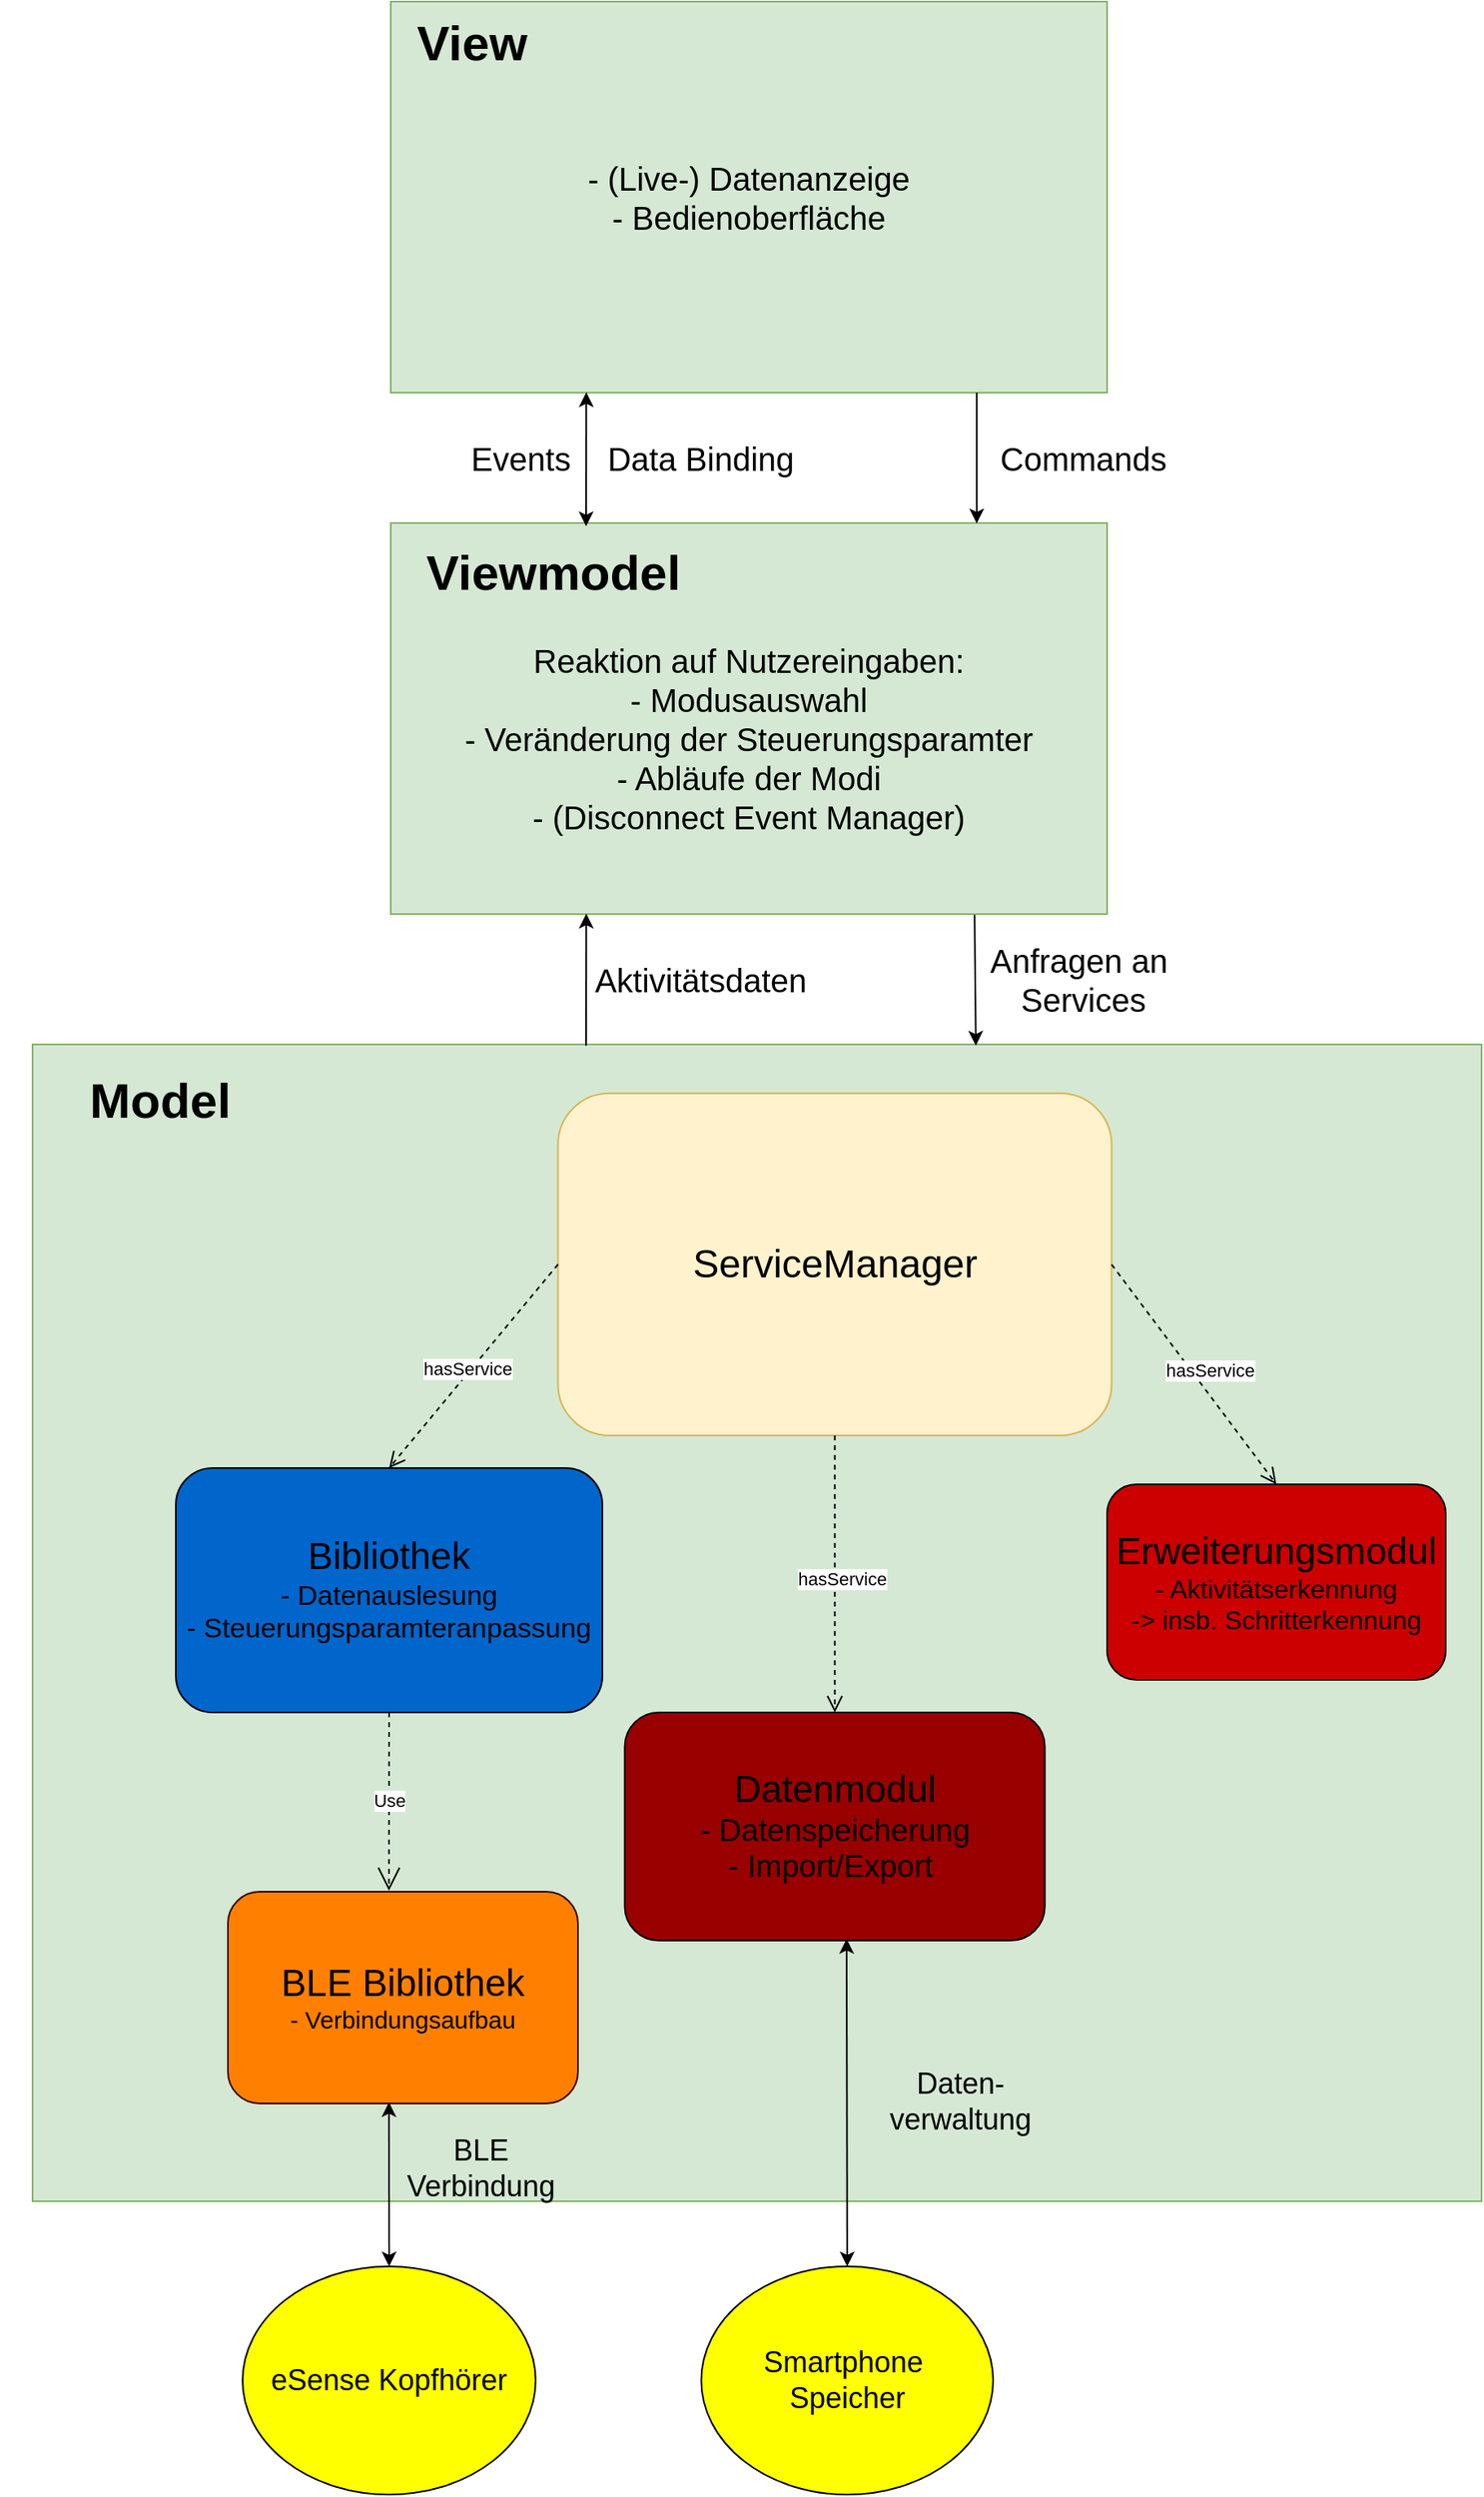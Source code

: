 <mxfile version="12.4.3" type="device" pages="1"><diagram id="jufqClyJOGn1lVUrwdCi" name="Page-1"><mxGraphModel dx="2076" dy="2265" grid="1" gridSize="10" guides="1" tooltips="1" connect="1" arrows="1" fold="1" page="1" pageScale="1" pageWidth="827" pageHeight="1169" math="0" shadow="0"><root><mxCell id="0"/><mxCell id="1" parent="0"/><mxCell id="_Q5HJFFqNNZgVIzdEmEY-6" value="" style="rounded=0;whiteSpace=wrap;html=1;fillColor=#d5e8d4;strokeColor=#82b366;" parent="1" vertex="1"><mxGeometry x="20" y="-520" width="890" height="710" as="geometry"/></mxCell><mxCell id="_Q5HJFFqNNZgVIzdEmEY-1" value="&lt;font style=&quot;font-size: 20px&quot;&gt;- (Live-) Datenanzeige&lt;br&gt;- Bedienoberfläche&lt;/font&gt;" style="rounded=0;whiteSpace=wrap;html=1;fillColor=#d5e8d4;strokeColor=#82b366;" parent="1" vertex="1"><mxGeometry x="240" y="-1160" width="440" height="240" as="geometry"/></mxCell><mxCell id="_Q5HJFFqNNZgVIzdEmEY-3" value="&lt;font style=&quot;font-size: 30px&quot;&gt;&lt;b&gt;View&lt;/b&gt;&lt;/font&gt;" style="text;html=1;strokeColor=none;fillColor=none;align=center;verticalAlign=middle;whiteSpace=wrap;rounded=0;" parent="1" vertex="1"><mxGeometry x="240" y="-1160" width="100" height="50" as="geometry"/></mxCell><mxCell id="_Q5HJFFqNNZgVIzdEmEY-4" value="&lt;font style=&quot;font-size: 20px&quot;&gt;&lt;br&gt;Reaktion auf Nutzereingaben:&lt;br&gt;- Modusauswahl&lt;br&gt;- Veränderung der Steuerungsparamter&lt;br&gt;- Abläufe der Modi&lt;br&gt;- (Disconnect Event Manager)&lt;br&gt;&lt;/font&gt;" style="rounded=0;whiteSpace=wrap;html=1;fillColor=#d5e8d4;strokeColor=#82b366;" parent="1" vertex="1"><mxGeometry x="240" y="-840" width="440" height="240" as="geometry"/></mxCell><mxCell id="_Q5HJFFqNNZgVIzdEmEY-2" value="&lt;font style=&quot;font-size: 30px&quot;&gt;&lt;b&gt;Viewmodel&lt;/b&gt;&lt;/font&gt;" style="text;html=1;strokeColor=none;fillColor=none;align=center;verticalAlign=middle;whiteSpace=wrap;rounded=0;" parent="1" vertex="1"><mxGeometry x="250" y="-830" width="180" height="40" as="geometry"/></mxCell><mxCell id="_Q5HJFFqNNZgVIzdEmEY-7" value="&lt;font style=&quot;font-size: 30px&quot;&gt;&lt;b&gt;Model&lt;/b&gt;&lt;/font&gt;" style="text;html=1;strokeColor=none;fillColor=none;align=center;verticalAlign=middle;whiteSpace=wrap;rounded=0;" parent="1" vertex="1"><mxGeometry y="-520" width="197" height="67" as="geometry"/></mxCell><mxCell id="_Q5HJFFqNNZgVIzdEmEY-8" value="&lt;font style=&quot;font-size: 18px&quot;&gt;eSense Kopfhörer&lt;/font&gt;" style="ellipse;whiteSpace=wrap;html=1;fillColor=#FFFF00;" parent="1" vertex="1"><mxGeometry x="149" y="230" width="180" height="140" as="geometry"/></mxCell><mxCell id="_Q5HJFFqNNZgVIzdEmEY-9" value="&lt;font style=&quot;font-size: 18px&quot;&gt;Smartphone&amp;nbsp;&lt;br&gt;Speicher&lt;/font&gt;" style="ellipse;whiteSpace=wrap;html=1;fillColor=#FFFF00;" parent="1" vertex="1"><mxGeometry x="430.75" y="230" width="179.25" height="140" as="geometry"/></mxCell><mxCell id="_Q5HJFFqNNZgVIzdEmEY-10" value="&lt;font style=&quot;font-size: 23px&quot;&gt;Bibliothek&lt;/font&gt;&lt;br&gt;&lt;font style=&quot;font-size: 17px&quot;&gt;- Datenauslesung&lt;br&gt;- Steuerungsparamteranpassung&lt;/font&gt;" style="rounded=1;whiteSpace=wrap;html=1;fillColor=#0066CC;" parent="1" vertex="1"><mxGeometry x="108" y="-260" width="262" height="150" as="geometry"/></mxCell><mxCell id="_Q5HJFFqNNZgVIzdEmEY-11" value="&lt;font style=&quot;font-size: 23px&quot;&gt;Erweiterungsmodul&lt;/font&gt;&lt;br&gt;&lt;font style=&quot;font-size: 16px&quot;&gt;- Aktivitätserkennung&lt;br&gt;-&amp;gt; insb. Schritterkennung&lt;/font&gt;" style="rounded=1;whiteSpace=wrap;html=1;fillColor=#CC0000;" parent="1" vertex="1"><mxGeometry x="680" y="-250" width="208" height="120" as="geometry"/></mxCell><mxCell id="_Q5HJFFqNNZgVIzdEmEY-12" value="&lt;font style=&quot;font-size: 23px&quot;&gt;Datenmodul&lt;br&gt;&lt;/font&gt;&lt;font style=&quot;font-size: 19px&quot;&gt;- Datenspeicherung&lt;br&gt;- Import/Export&amp;nbsp;&lt;br&gt;&lt;/font&gt;" style="rounded=1;whiteSpace=wrap;html=1;fillColor=#990000;" parent="1" vertex="1"><mxGeometry x="383.75" y="-110" width="258" height="140" as="geometry"/></mxCell><mxCell id="_Q5HJFFqNNZgVIzdEmEY-15" value="&lt;font&gt;&lt;font style=&quot;font-size: 23px&quot;&gt;BLE Bibliothek&lt;/font&gt;&lt;br&gt;&lt;span style=&quot;font-size: 15px&quot;&gt;- Verbindungsaufbau&lt;/span&gt;&lt;/font&gt;" style="rounded=1;whiteSpace=wrap;html=1;fillColor=#FF8000;strokeColor=#330000;" parent="1" vertex="1"><mxGeometry x="140" y="6.772e-15" width="215" height="130" as="geometry"/></mxCell><mxCell id="_Q5HJFFqNNZgVIzdEmEY-18" value="Use" style="endArrow=open;endSize=12;dashed=1;html=1;entryX=0.46;entryY=-0.005;entryDx=0;entryDy=0;entryPerimeter=0;exitX=0.5;exitY=1;exitDx=0;exitDy=0;" parent="1" target="_Q5HJFFqNNZgVIzdEmEY-15" edge="1" source="_Q5HJFFqNNZgVIzdEmEY-10"><mxGeometry width="160" relative="1" as="geometry"><mxPoint x="360" y="-128" as="sourcePoint"/><mxPoint x="466" y="24" as="targetPoint"/></mxGeometry></mxCell><mxCell id="_Q5HJFFqNNZgVIzdEmEY-19" value="" style="endArrow=classic;startArrow=classic;html=1;entryX=0.46;entryY=0.994;entryDx=0;entryDy=0;exitX=0.5;exitY=0;exitDx=0;exitDy=0;entryPerimeter=0;" parent="1" source="_Q5HJFFqNNZgVIzdEmEY-8" target="_Q5HJFFqNNZgVIzdEmEY-15" edge="1"><mxGeometry width="50" height="50" relative="1" as="geometry"><mxPoint x="261" y="165" as="sourcePoint"/><mxPoint x="311" y="115" as="targetPoint"/></mxGeometry></mxCell><mxCell id="_Q5HJFFqNNZgVIzdEmEY-26" value="" style="endArrow=classic;startArrow=classic;html=1;entryX=0.5;entryY=0;entryDx=0;entryDy=0;" parent="1" target="_Q5HJFFqNNZgVIzdEmEY-9" edge="1"><mxGeometry width="50" height="50" relative="1" as="geometry"><mxPoint x="520" y="29" as="sourcePoint"/><mxPoint x="635" y="269.1" as="targetPoint"/></mxGeometry></mxCell><mxCell id="eWotzHLqCLu2gr5GarqB-1" value="&lt;font style=&quot;font-size: 18px&quot;&gt;Daten-&lt;br&gt;verwaltung&lt;/font&gt;" style="text;html=1;strokeColor=none;fillColor=none;align=center;verticalAlign=middle;whiteSpace=wrap;rounded=0;" parent="1" vertex="1"><mxGeometry x="530" y="90.0" width="120" height="77" as="geometry"/></mxCell><mxCell id="tHglOiEl4b3X4M1bUB1Y-8" value="&lt;font style=&quot;font-size: 18px&quot;&gt;BLE&lt;br&gt;Verbindung&lt;/font&gt;" style="text;html=1;align=center;verticalAlign=middle;resizable=0;points=[];;autosize=1;" parent="1" vertex="1"><mxGeometry x="240" y="150.0" width="110" height="40" as="geometry"/></mxCell><mxCell id="tHglOiEl4b3X4M1bUB1Y-11" value="" style="endArrow=classic;html=1;exitX=0.818;exitY=1;exitDx=0;exitDy=0;exitPerimeter=0;entryX=0.818;entryY=0.001;entryDx=0;entryDy=0;entryPerimeter=0;" parent="1" source="_Q5HJFFqNNZgVIzdEmEY-1" target="_Q5HJFFqNNZgVIzdEmEY-4" edge="1"><mxGeometry width="50" height="50" relative="1" as="geometry"><mxPoint x="570" y="-910" as="sourcePoint"/><mxPoint x="600" y="-860" as="targetPoint"/></mxGeometry></mxCell><mxCell id="tHglOiEl4b3X4M1bUB1Y-13" value="&lt;font style=&quot;font-size: 20px&quot;&gt;Commands&lt;/font&gt;" style="text;html=1;align=center;verticalAlign=middle;resizable=0;points=[];;autosize=1;" parent="1" vertex="1"><mxGeometry x="604.75" y="-890" width="120" height="20" as="geometry"/></mxCell><mxCell id="FkSD9wXeBqULvkLWC560-1" value="" style="endArrow=classic;startArrow=classic;html=1;entryX=0.273;entryY=0.999;entryDx=0;entryDy=0;entryPerimeter=0;" edge="1" parent="1" target="_Q5HJFFqNNZgVIzdEmEY-1"><mxGeometry width="50" height="50" relative="1" as="geometry"><mxPoint x="360" y="-838" as="sourcePoint"/><mxPoint x="481" y="-920" as="targetPoint"/></mxGeometry></mxCell><mxCell id="FkSD9wXeBqULvkLWC560-2" value="&lt;font style=&quot;font-size: 20px&quot;&gt;Data Binding&lt;/font&gt;" style="text;html=1;align=center;verticalAlign=middle;resizable=0;points=[];;autosize=1;" vertex="1" parent="1"><mxGeometry x="365" y="-890" width="130" height="20" as="geometry"/></mxCell><mxCell id="FkSD9wXeBqULvkLWC560-4" value="&lt;font style=&quot;font-size: 20px&quot;&gt;Events&lt;/font&gt;" style="text;html=1;strokeColor=none;fillColor=none;align=center;verticalAlign=middle;whiteSpace=wrap;rounded=0;" vertex="1" parent="1"><mxGeometry x="300" y="-890" width="40" height="20" as="geometry"/></mxCell><mxCell id="FkSD9wXeBqULvkLWC560-5" value="&lt;font style=&quot;font-size: 24px&quot;&gt;ServiceManager&lt;/font&gt;" style="rounded=1;whiteSpace=wrap;html=1;fillColor=#fff2cc;strokeColor=#d6b656;" vertex="1" parent="1"><mxGeometry x="342.75" y="-490" width="340" height="210" as="geometry"/></mxCell><mxCell id="FkSD9wXeBqULvkLWC560-7" value="hasService" style="html=1;verticalAlign=bottom;endArrow=open;dashed=1;endSize=8;exitX=0;exitY=0.5;exitDx=0;exitDy=0;entryX=0.5;entryY=0;entryDx=0;entryDy=0;" edge="1" parent="1" source="FkSD9wXeBqULvkLWC560-5" target="_Q5HJFFqNNZgVIzdEmEY-10"><mxGeometry x="0.134" y="4" relative="1" as="geometry"><mxPoint x="340" y="-350" as="sourcePoint"/><mxPoint x="260" y="-350" as="targetPoint"/><mxPoint as="offset"/></mxGeometry></mxCell><mxCell id="FkSD9wXeBqULvkLWC560-9" value="hasService" style="html=1;verticalAlign=bottom;endArrow=open;dashed=1;endSize=8;exitX=0.5;exitY=1;exitDx=0;exitDy=0;entryX=0.5;entryY=0;entryDx=0;entryDy=0;" edge="1" parent="1" source="FkSD9wXeBqULvkLWC560-5" target="_Q5HJFFqNNZgVIzdEmEY-12"><mxGeometry x="0.134" y="4" relative="1" as="geometry"><mxPoint x="513" y="-252.8" as="sourcePoint"/><mxPoint x="355" y="-129.8" as="targetPoint"/><mxPoint as="offset"/></mxGeometry></mxCell><mxCell id="FkSD9wXeBqULvkLWC560-10" value="hasService" style="html=1;verticalAlign=bottom;endArrow=open;dashed=1;endSize=8;exitX=1;exitY=0.5;exitDx=0;exitDy=0;entryX=0.5;entryY=0;entryDx=0;entryDy=0;" edge="1" parent="1" source="FkSD9wXeBqULvkLWC560-5" target="_Q5HJFFqNNZgVIzdEmEY-11"><mxGeometry x="0.134" y="4" relative="1" as="geometry"><mxPoint x="714" y="-360" as="sourcePoint"/><mxPoint x="556" y="-237" as="targetPoint"/><mxPoint as="offset"/></mxGeometry></mxCell><mxCell id="FkSD9wXeBqULvkLWC560-11" value="" style="endArrow=classic;html=1;exitX=0.382;exitY=0.001;exitDx=0;exitDy=0;exitPerimeter=0;entryX=0.273;entryY=0.999;entryDx=0;entryDy=0;entryPerimeter=0;" edge="1" parent="1" source="_Q5HJFFqNNZgVIzdEmEY-6" target="_Q5HJFFqNNZgVIzdEmEY-4"><mxGeometry width="50" height="50" relative="1" as="geometry"><mxPoint x="270" y="-542" as="sourcePoint"/><mxPoint x="321" y="-600" as="targetPoint"/></mxGeometry></mxCell><mxCell id="FkSD9wXeBqULvkLWC560-12" value="" style="endArrow=classic;html=1;entryX=0.651;entryY=0.001;entryDx=0;entryDy=0;entryPerimeter=0;exitX=0.815;exitY=1.002;exitDx=0;exitDy=0;exitPerimeter=0;" edge="1" parent="1" source="_Q5HJFFqNNZgVIzdEmEY-4" target="_Q5HJFFqNNZgVIzdEmEY-6"><mxGeometry width="50" height="50" relative="1" as="geometry"><mxPoint x="460" y="-550" as="sourcePoint"/><mxPoint x="510" y="-600" as="targetPoint"/></mxGeometry></mxCell><mxCell id="FkSD9wXeBqULvkLWC560-13" value="&lt;font style=&quot;font-size: 20px&quot;&gt;Anfragen an&amp;nbsp;&lt;br&gt;Services&lt;/font&gt;" style="text;html=1;align=center;verticalAlign=middle;resizable=0;points=[];;autosize=1;" vertex="1" parent="1"><mxGeometry x="599.75" y="-580" width="130" height="40" as="geometry"/></mxCell><mxCell id="FkSD9wXeBqULvkLWC560-14" value="&lt;font style=&quot;font-size: 20px&quot;&gt;Aktivitätsdaten&lt;/font&gt;" style="text;html=1;align=center;verticalAlign=middle;resizable=0;points=[];;autosize=1;" vertex="1" parent="1"><mxGeometry x="355" y="-570" width="150" height="20" as="geometry"/></mxCell></root></mxGraphModel></diagram></mxfile>